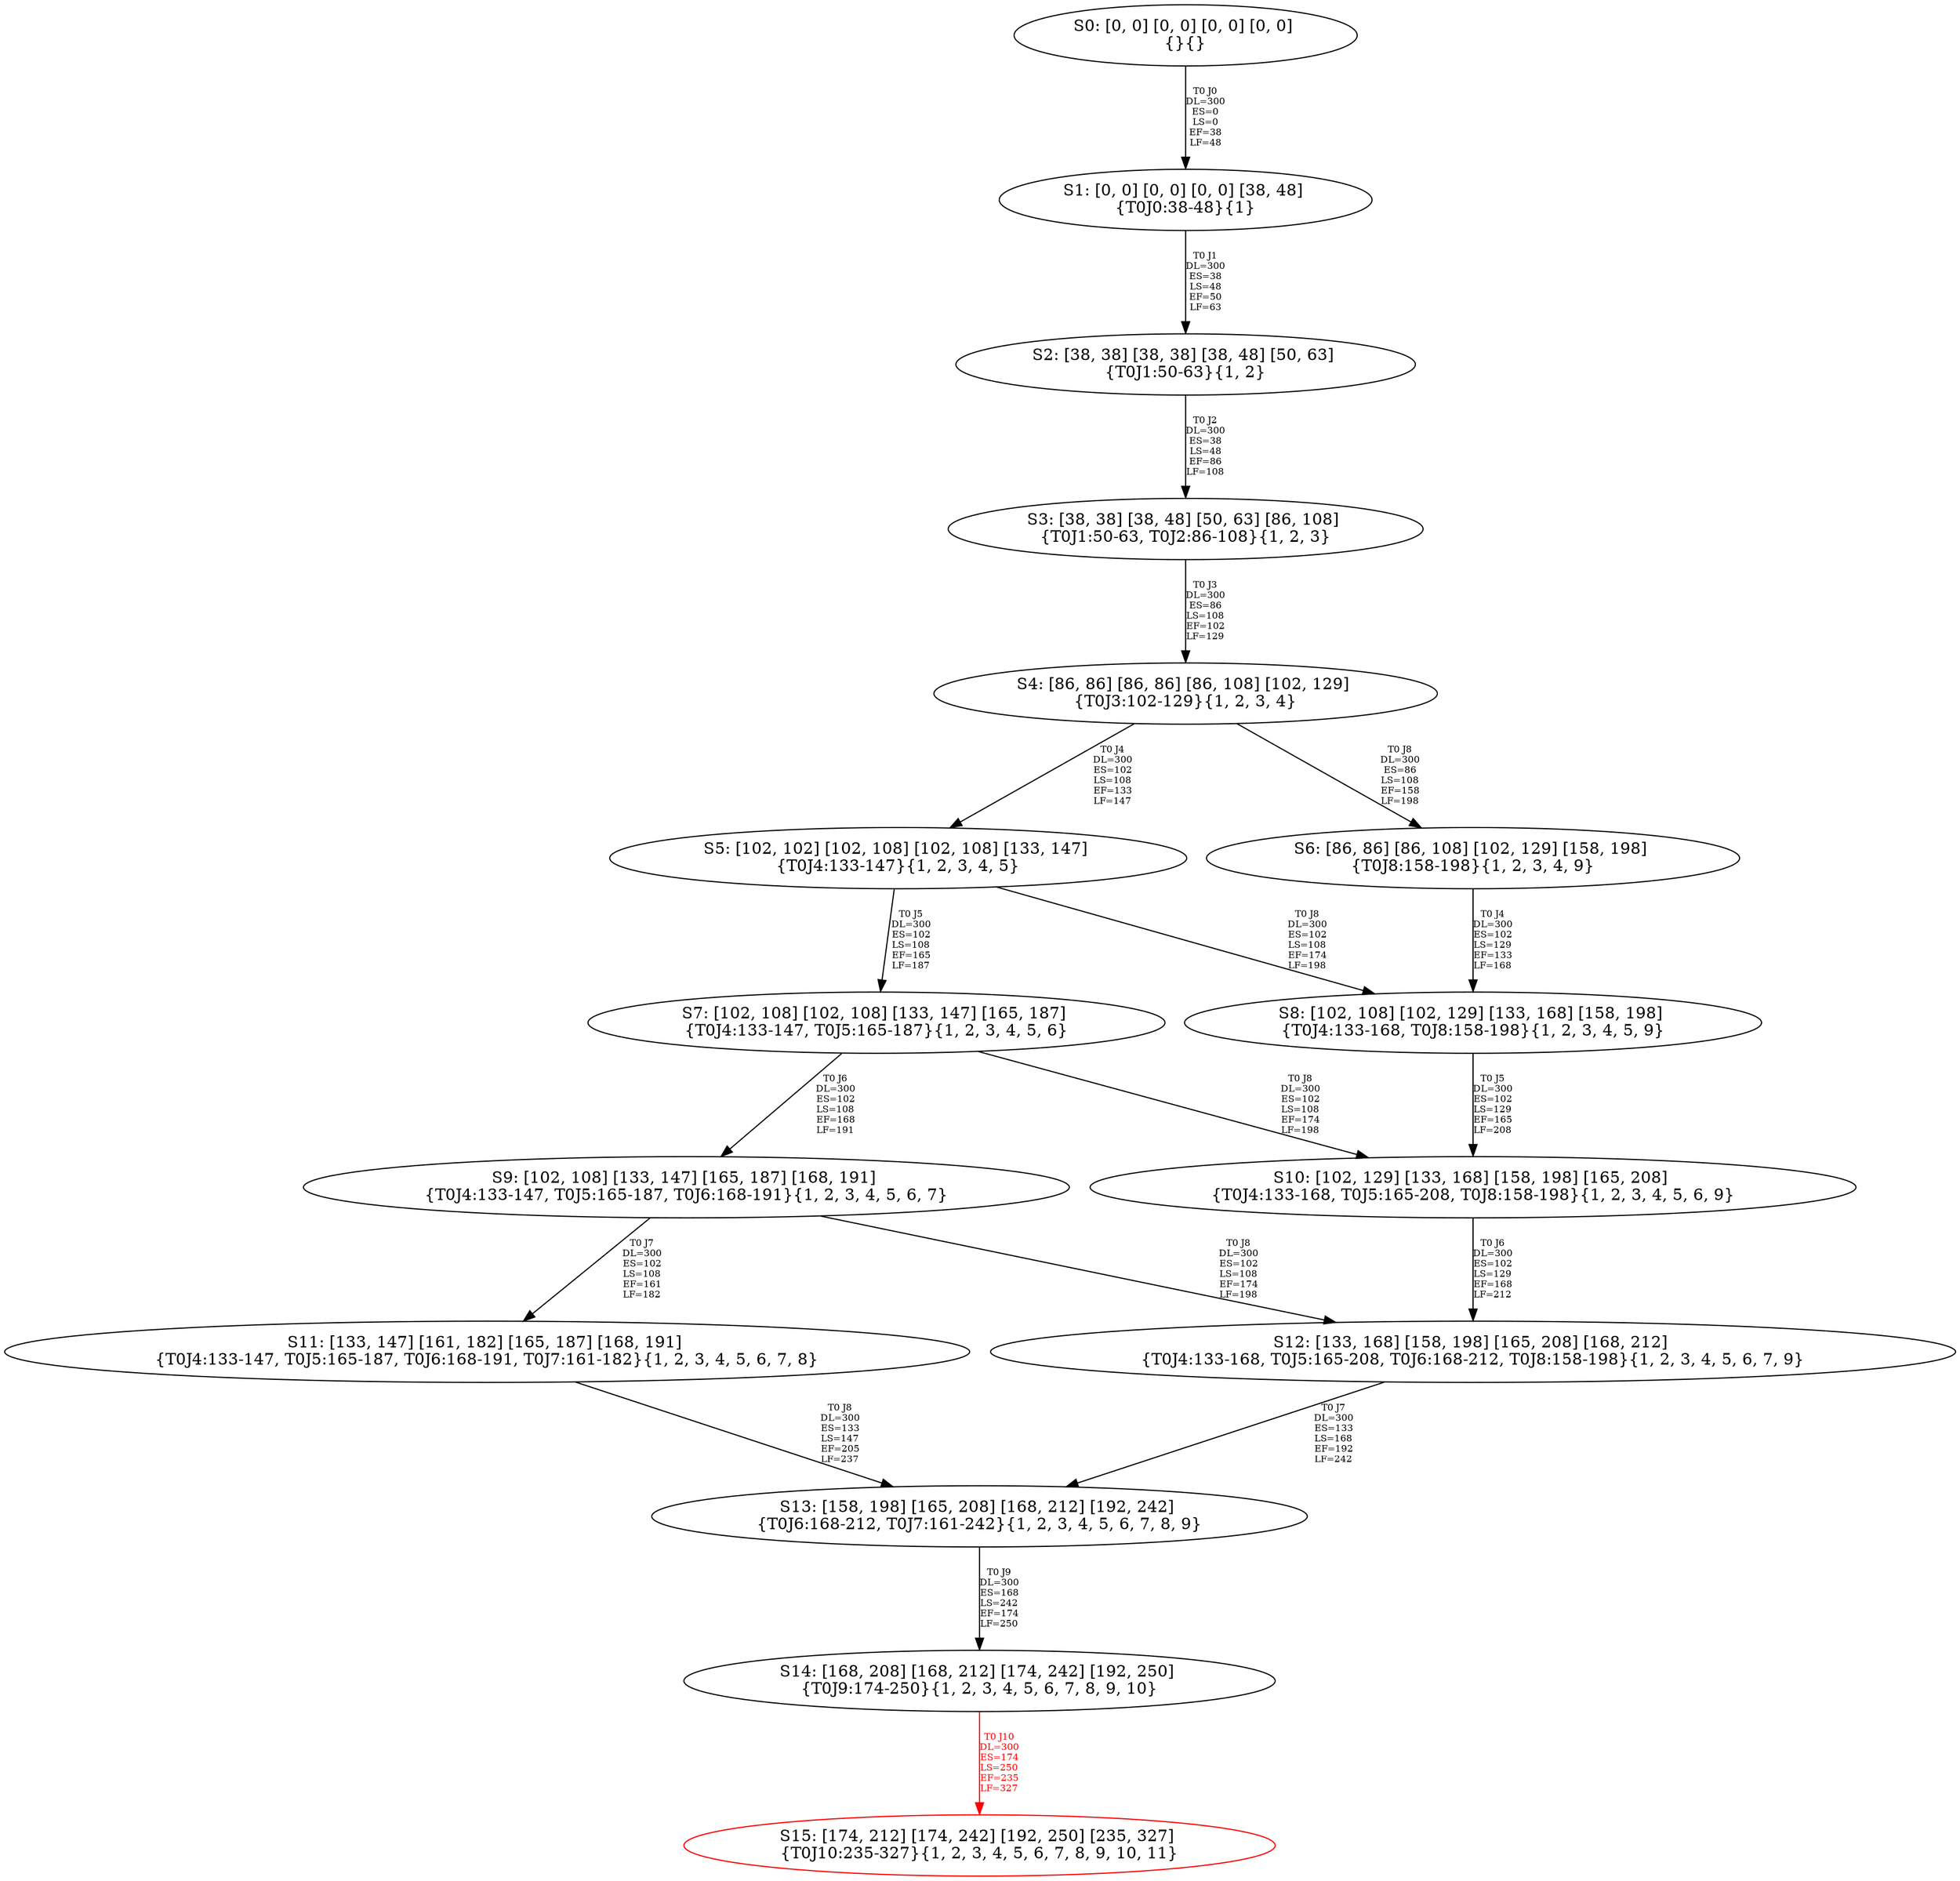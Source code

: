 digraph {
	S0[label="S0: [0, 0] [0, 0] [0, 0] [0, 0] \n{}{}"];
	S1[label="S1: [0, 0] [0, 0] [0, 0] [38, 48] \n{T0J0:38-48}{1}"];
	S2[label="S2: [38, 38] [38, 38] [38, 48] [50, 63] \n{T0J1:50-63}{1, 2}"];
	S3[label="S3: [38, 38] [38, 48] [50, 63] [86, 108] \n{T0J1:50-63, T0J2:86-108}{1, 2, 3}"];
	S4[label="S4: [86, 86] [86, 86] [86, 108] [102, 129] \n{T0J3:102-129}{1, 2, 3, 4}"];
	S5[label="S5: [102, 102] [102, 108] [102, 108] [133, 147] \n{T0J4:133-147}{1, 2, 3, 4, 5}"];
	S6[label="S6: [86, 86] [86, 108] [102, 129] [158, 198] \n{T0J8:158-198}{1, 2, 3, 4, 9}"];
	S7[label="S7: [102, 108] [102, 108] [133, 147] [165, 187] \n{T0J4:133-147, T0J5:165-187}{1, 2, 3, 4, 5, 6}"];
	S8[label="S8: [102, 108] [102, 129] [133, 168] [158, 198] \n{T0J4:133-168, T0J8:158-198}{1, 2, 3, 4, 5, 9}"];
	S9[label="S9: [102, 108] [133, 147] [165, 187] [168, 191] \n{T0J4:133-147, T0J5:165-187, T0J6:168-191}{1, 2, 3, 4, 5, 6, 7}"];
	S10[label="S10: [102, 129] [133, 168] [158, 198] [165, 208] \n{T0J4:133-168, T0J5:165-208, T0J8:158-198}{1, 2, 3, 4, 5, 6, 9}"];
	S11[label="S11: [133, 147] [161, 182] [165, 187] [168, 191] \n{T0J4:133-147, T0J5:165-187, T0J6:168-191, T0J7:161-182}{1, 2, 3, 4, 5, 6, 7, 8}"];
	S12[label="S12: [133, 168] [158, 198] [165, 208] [168, 212] \n{T0J4:133-168, T0J5:165-208, T0J6:168-212, T0J8:158-198}{1, 2, 3, 4, 5, 6, 7, 9}"];
	S13[label="S13: [158, 198] [165, 208] [168, 212] [192, 242] \n{T0J6:168-212, T0J7:161-242}{1, 2, 3, 4, 5, 6, 7, 8, 9}"];
	S14[label="S14: [168, 208] [168, 212] [174, 242] [192, 250] \n{T0J9:174-250}{1, 2, 3, 4, 5, 6, 7, 8, 9, 10}"];
	S15[label="S15: [174, 212] [174, 242] [192, 250] [235, 327] \n{T0J10:235-327}{1, 2, 3, 4, 5, 6, 7, 8, 9, 10, 11}"];
	S0 -> S1[label="T0 J0\nDL=300\nES=0\nLS=0\nEF=38\nLF=48",fontsize=8];
	S1 -> S2[label="T0 J1\nDL=300\nES=38\nLS=48\nEF=50\nLF=63",fontsize=8];
	S2 -> S3[label="T0 J2\nDL=300\nES=38\nLS=48\nEF=86\nLF=108",fontsize=8];
	S3 -> S4[label="T0 J3\nDL=300\nES=86\nLS=108\nEF=102\nLF=129",fontsize=8];
	S4 -> S5[label="T0 J4\nDL=300\nES=102\nLS=108\nEF=133\nLF=147",fontsize=8];
	S4 -> S6[label="T0 J8\nDL=300\nES=86\nLS=108\nEF=158\nLF=198",fontsize=8];
	S5 -> S7[label="T0 J5\nDL=300\nES=102\nLS=108\nEF=165\nLF=187",fontsize=8];
	S5 -> S8[label="T0 J8\nDL=300\nES=102\nLS=108\nEF=174\nLF=198",fontsize=8];
	S6 -> S8[label="T0 J4\nDL=300\nES=102\nLS=129\nEF=133\nLF=168",fontsize=8];
	S7 -> S9[label="T0 J6\nDL=300\nES=102\nLS=108\nEF=168\nLF=191",fontsize=8];
	S7 -> S10[label="T0 J8\nDL=300\nES=102\nLS=108\nEF=174\nLF=198",fontsize=8];
	S8 -> S10[label="T0 J5\nDL=300\nES=102\nLS=129\nEF=165\nLF=208",fontsize=8];
	S9 -> S11[label="T0 J7\nDL=300\nES=102\nLS=108\nEF=161\nLF=182",fontsize=8];
	S9 -> S12[label="T0 J8\nDL=300\nES=102\nLS=108\nEF=174\nLF=198",fontsize=8];
	S10 -> S12[label="T0 J6\nDL=300\nES=102\nLS=129\nEF=168\nLF=212",fontsize=8];
	S11 -> S13[label="T0 J8\nDL=300\nES=133\nLS=147\nEF=205\nLF=237",fontsize=8];
	S12 -> S13[label="T0 J7\nDL=300\nES=133\nLS=168\nEF=192\nLF=242",fontsize=8];
	S13 -> S14[label="T0 J9\nDL=300\nES=168\nLS=242\nEF=174\nLF=250",fontsize=8];
	S14 -> S15[label="T0 J10\nDL=300\nES=174\nLS=250\nEF=235\nLF=327",color=Red,fontcolor=Red,fontsize=8];
S15[color=Red];
}
